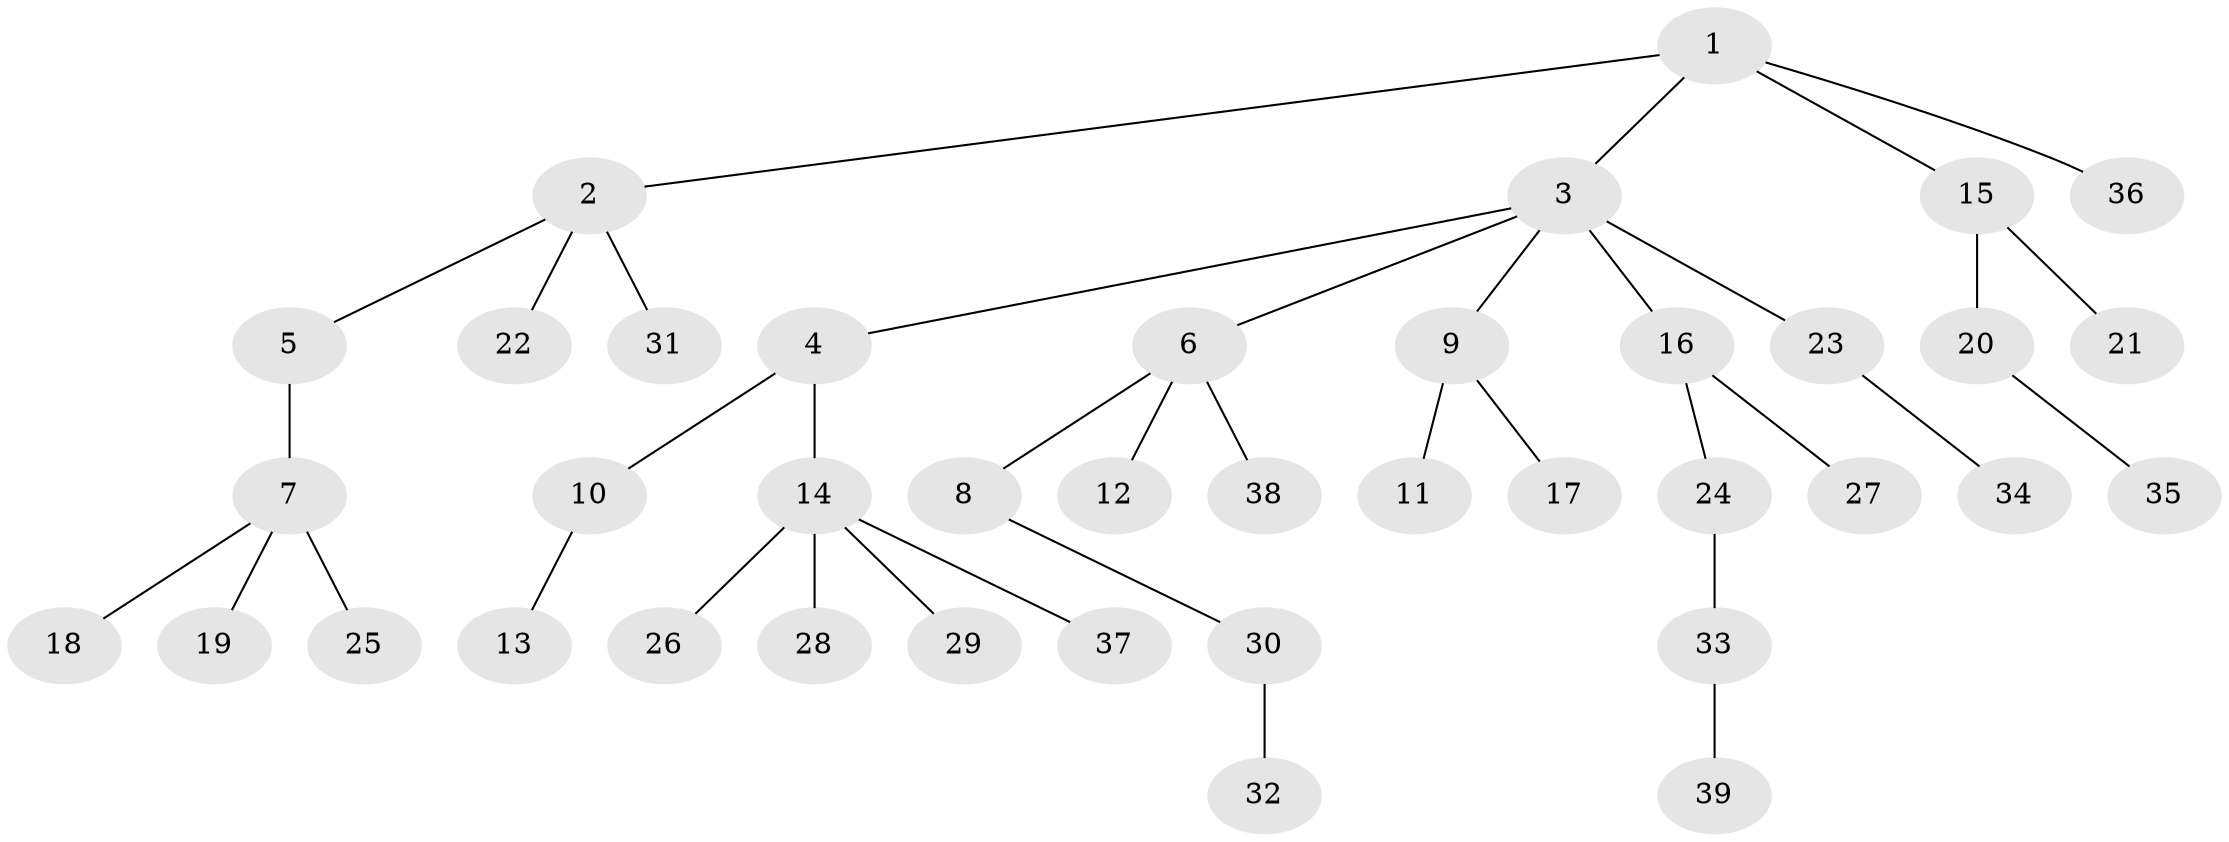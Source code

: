 // original degree distribution, {5: 0.05263157894736842, 7: 0.013157894736842105, 3: 0.11842105263157894, 4: 0.02631578947368421, 1: 0.47368421052631576, 2: 0.3026315789473684, 6: 0.013157894736842105}
// Generated by graph-tools (version 1.1) at 2025/37/03/09/25 02:37:06]
// undirected, 39 vertices, 38 edges
graph export_dot {
graph [start="1"]
  node [color=gray90,style=filled];
  1;
  2;
  3;
  4;
  5;
  6;
  7;
  8;
  9;
  10;
  11;
  12;
  13;
  14;
  15;
  16;
  17;
  18;
  19;
  20;
  21;
  22;
  23;
  24;
  25;
  26;
  27;
  28;
  29;
  30;
  31;
  32;
  33;
  34;
  35;
  36;
  37;
  38;
  39;
  1 -- 2 [weight=1.0];
  1 -- 3 [weight=1.0];
  1 -- 15 [weight=1.0];
  1 -- 36 [weight=1.0];
  2 -- 5 [weight=1.0];
  2 -- 22 [weight=1.0];
  2 -- 31 [weight=1.0];
  3 -- 4 [weight=1.0];
  3 -- 6 [weight=1.0];
  3 -- 9 [weight=1.0];
  3 -- 16 [weight=1.0];
  3 -- 23 [weight=1.0];
  4 -- 10 [weight=1.0];
  4 -- 14 [weight=1.0];
  5 -- 7 [weight=2.0];
  6 -- 8 [weight=1.0];
  6 -- 12 [weight=1.0];
  6 -- 38 [weight=1.0];
  7 -- 18 [weight=1.0];
  7 -- 19 [weight=1.0];
  7 -- 25 [weight=1.0];
  8 -- 30 [weight=1.0];
  9 -- 11 [weight=2.0];
  9 -- 17 [weight=1.0];
  10 -- 13 [weight=1.0];
  14 -- 26 [weight=1.0];
  14 -- 28 [weight=1.0];
  14 -- 29 [weight=1.0];
  14 -- 37 [weight=1.0];
  15 -- 20 [weight=3.0];
  15 -- 21 [weight=1.0];
  16 -- 24 [weight=1.0];
  16 -- 27 [weight=1.0];
  20 -- 35 [weight=1.0];
  23 -- 34 [weight=1.0];
  24 -- 33 [weight=1.0];
  30 -- 32 [weight=1.0];
  33 -- 39 [weight=1.0];
}
